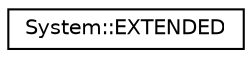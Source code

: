 digraph G
{
  edge [fontname="Helvetica",fontsize="10",labelfontname="Helvetica",labelfontsize="10"];
  node [fontname="Helvetica",fontsize="10",shape=record];
  rankdir="LR";
  Node1 [label="System::EXTENDED",height=0.2,width=0.4,color="black", fillcolor="white", style="filled",URL="$union_system_1_1_e_x_t_e_n_d_e_d.html"];
}
